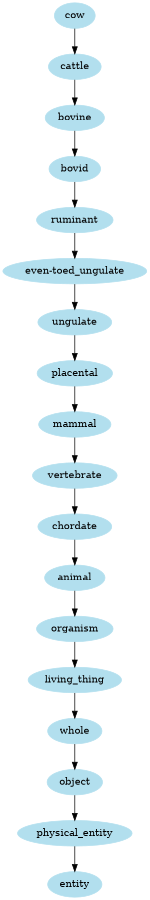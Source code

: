 digraph unix {
	node [color=lightblue2 style=filled]
	size="6,6"
	cow -> cattle
	cattle -> bovine
	bovine -> bovid
	bovid -> ruminant
	ruminant -> "even-toed_ungulate"
	"even-toed_ungulate" -> ungulate
	ungulate -> placental
	placental -> mammal
	mammal -> vertebrate
	vertebrate -> chordate
	chordate -> animal
	animal -> organism
	organism -> living_thing
	living_thing -> whole
	whole -> object
	object -> physical_entity
	physical_entity -> entity
}
